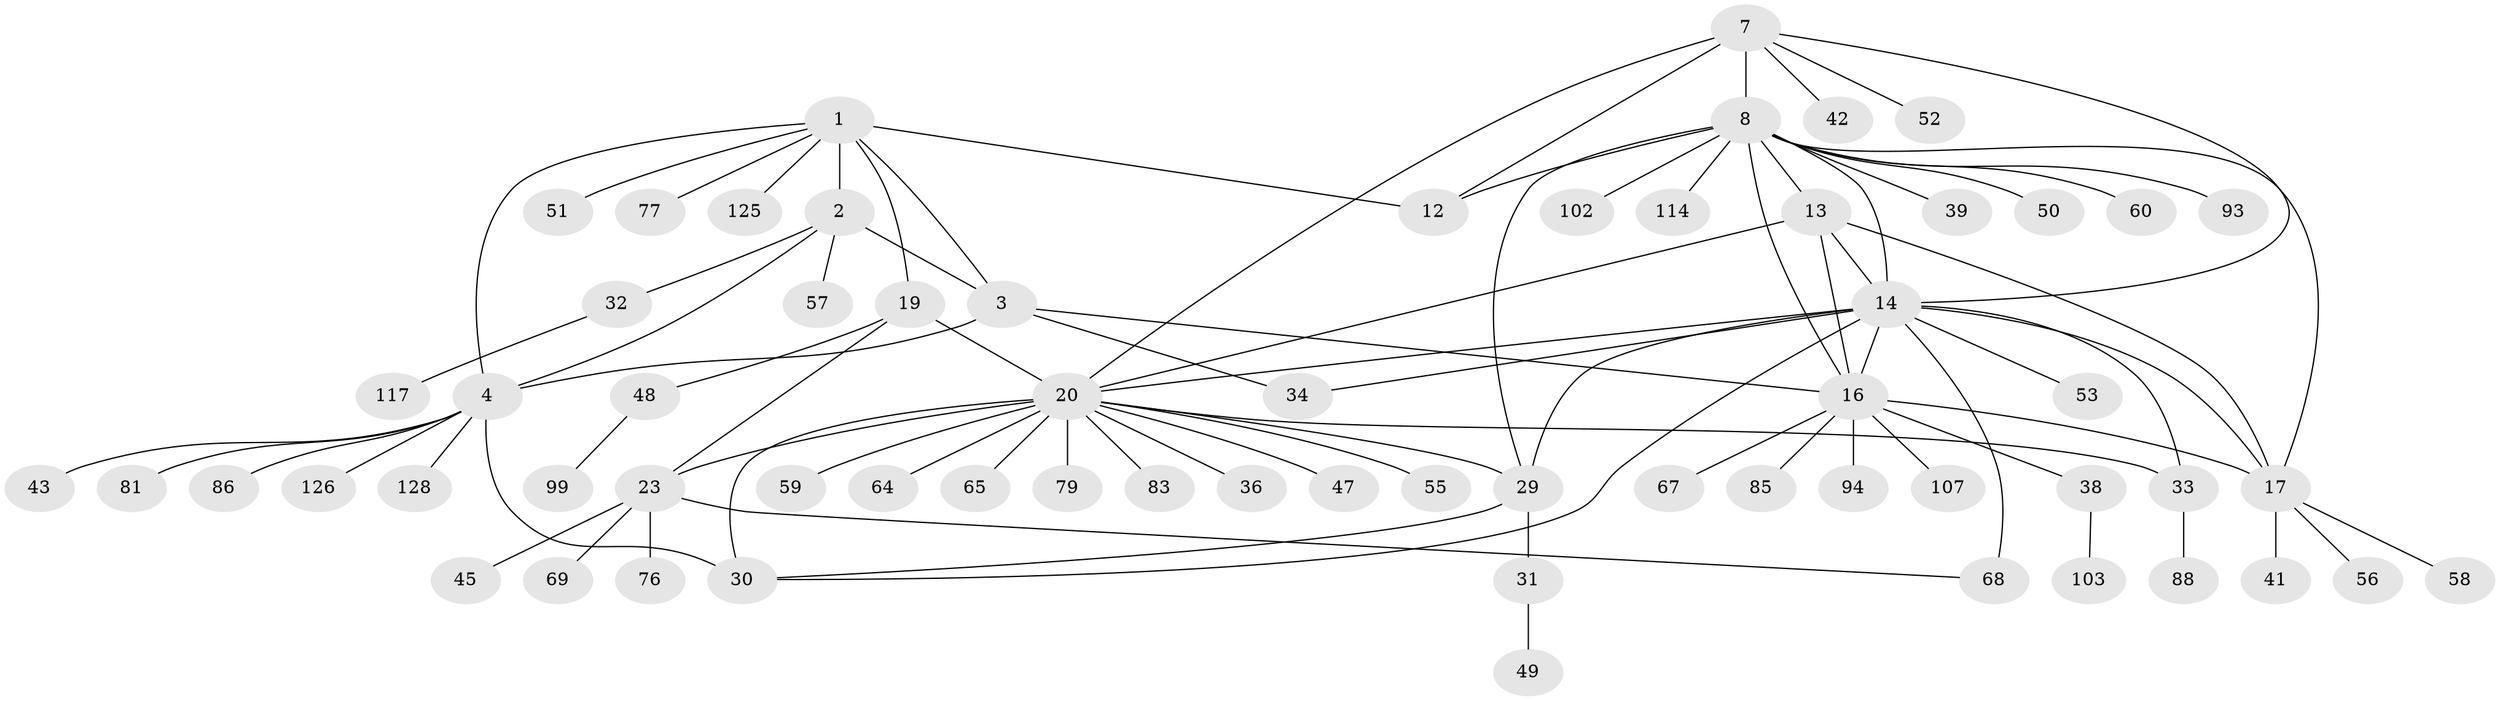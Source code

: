 // original degree distribution, {8: 0.046511627906976744, 9: 0.046511627906976744, 7: 0.05426356589147287, 11: 0.031007751937984496, 6: 0.03875968992248062, 10: 0.007751937984496124, 15: 0.007751937984496124, 2: 0.16279069767441862, 3: 0.03875968992248062, 1: 0.5658914728682171}
// Generated by graph-tools (version 1.1) at 2025/15/03/09/25 04:15:56]
// undirected, 64 vertices, 87 edges
graph export_dot {
graph [start="1"]
  node [color=gray90,style=filled];
  1 [super="+35+5"];
  2 [super="+89+62"];
  3;
  4;
  7 [super="+87+9"];
  8 [super="+11+74+10+70"];
  12 [super="+80"];
  13 [super="+106+78"];
  14 [super="+122+100+119+92+27+37"];
  16;
  17 [super="+18"];
  19;
  20 [super="+22+25+21+75"];
  23 [super="+72+101"];
  29 [super="+63+73"];
  30;
  31;
  32;
  33;
  34;
  36;
  38;
  39;
  41;
  42;
  43;
  45;
  47;
  48;
  49;
  50;
  51;
  52;
  53;
  55;
  56;
  57 [super="+98"];
  58;
  59 [super="+109"];
  60;
  64 [super="+111"];
  65;
  67;
  68 [super="+96"];
  69;
  76;
  77;
  79;
  81 [super="+110"];
  83;
  85 [super="+113+124"];
  86;
  88 [super="+91"];
  93;
  94;
  99;
  102;
  103;
  107;
  114;
  117;
  125;
  126;
  128;
  1 -- 2 [weight=3];
  1 -- 3 [weight=3];
  1 -- 4 [weight=3];
  1 -- 51;
  1 -- 125;
  1 -- 19;
  1 -- 12;
  1 -- 77;
  2 -- 3;
  2 -- 4;
  2 -- 32;
  2 -- 57;
  3 -- 4;
  3 -- 16;
  3 -- 34;
  4 -- 30;
  4 -- 43;
  4 -- 81;
  4 -- 86;
  4 -- 126;
  4 -- 128;
  7 -- 8 [weight=6];
  7 -- 12 [weight=2];
  7 -- 52;
  7 -- 42;
  7 -- 14;
  7 -- 20;
  8 -- 12 [weight=3];
  8 -- 29;
  8 -- 60;
  8 -- 102;
  8 -- 39;
  8 -- 13;
  8 -- 14;
  8 -- 16;
  8 -- 17 [weight=2];
  8 -- 50;
  8 -- 114;
  8 -- 93;
  13 -- 14;
  13 -- 16;
  13 -- 17 [weight=2];
  13 -- 20 [weight=2];
  14 -- 16;
  14 -- 17 [weight=2];
  14 -- 34;
  14 -- 68 [weight=2];
  14 -- 33;
  14 -- 20 [weight=3];
  14 -- 29;
  14 -- 30;
  14 -- 53;
  16 -- 17 [weight=2];
  16 -- 38;
  16 -- 67;
  16 -- 85;
  16 -- 94;
  16 -- 107;
  17 -- 41;
  17 -- 58;
  17 -- 56;
  19 -- 20 [weight=4];
  19 -- 23;
  19 -- 48;
  20 -- 23 [weight=4];
  20 -- 79;
  20 -- 33;
  20 -- 65;
  20 -- 36;
  20 -- 47;
  20 -- 29 [weight=3];
  20 -- 30 [weight=3];
  20 -- 64;
  20 -- 83;
  20 -- 55;
  20 -- 59;
  23 -- 45;
  23 -- 68;
  23 -- 69;
  23 -- 76;
  29 -- 30;
  29 -- 31;
  31 -- 49;
  32 -- 117;
  33 -- 88;
  38 -- 103;
  48 -- 99;
}
